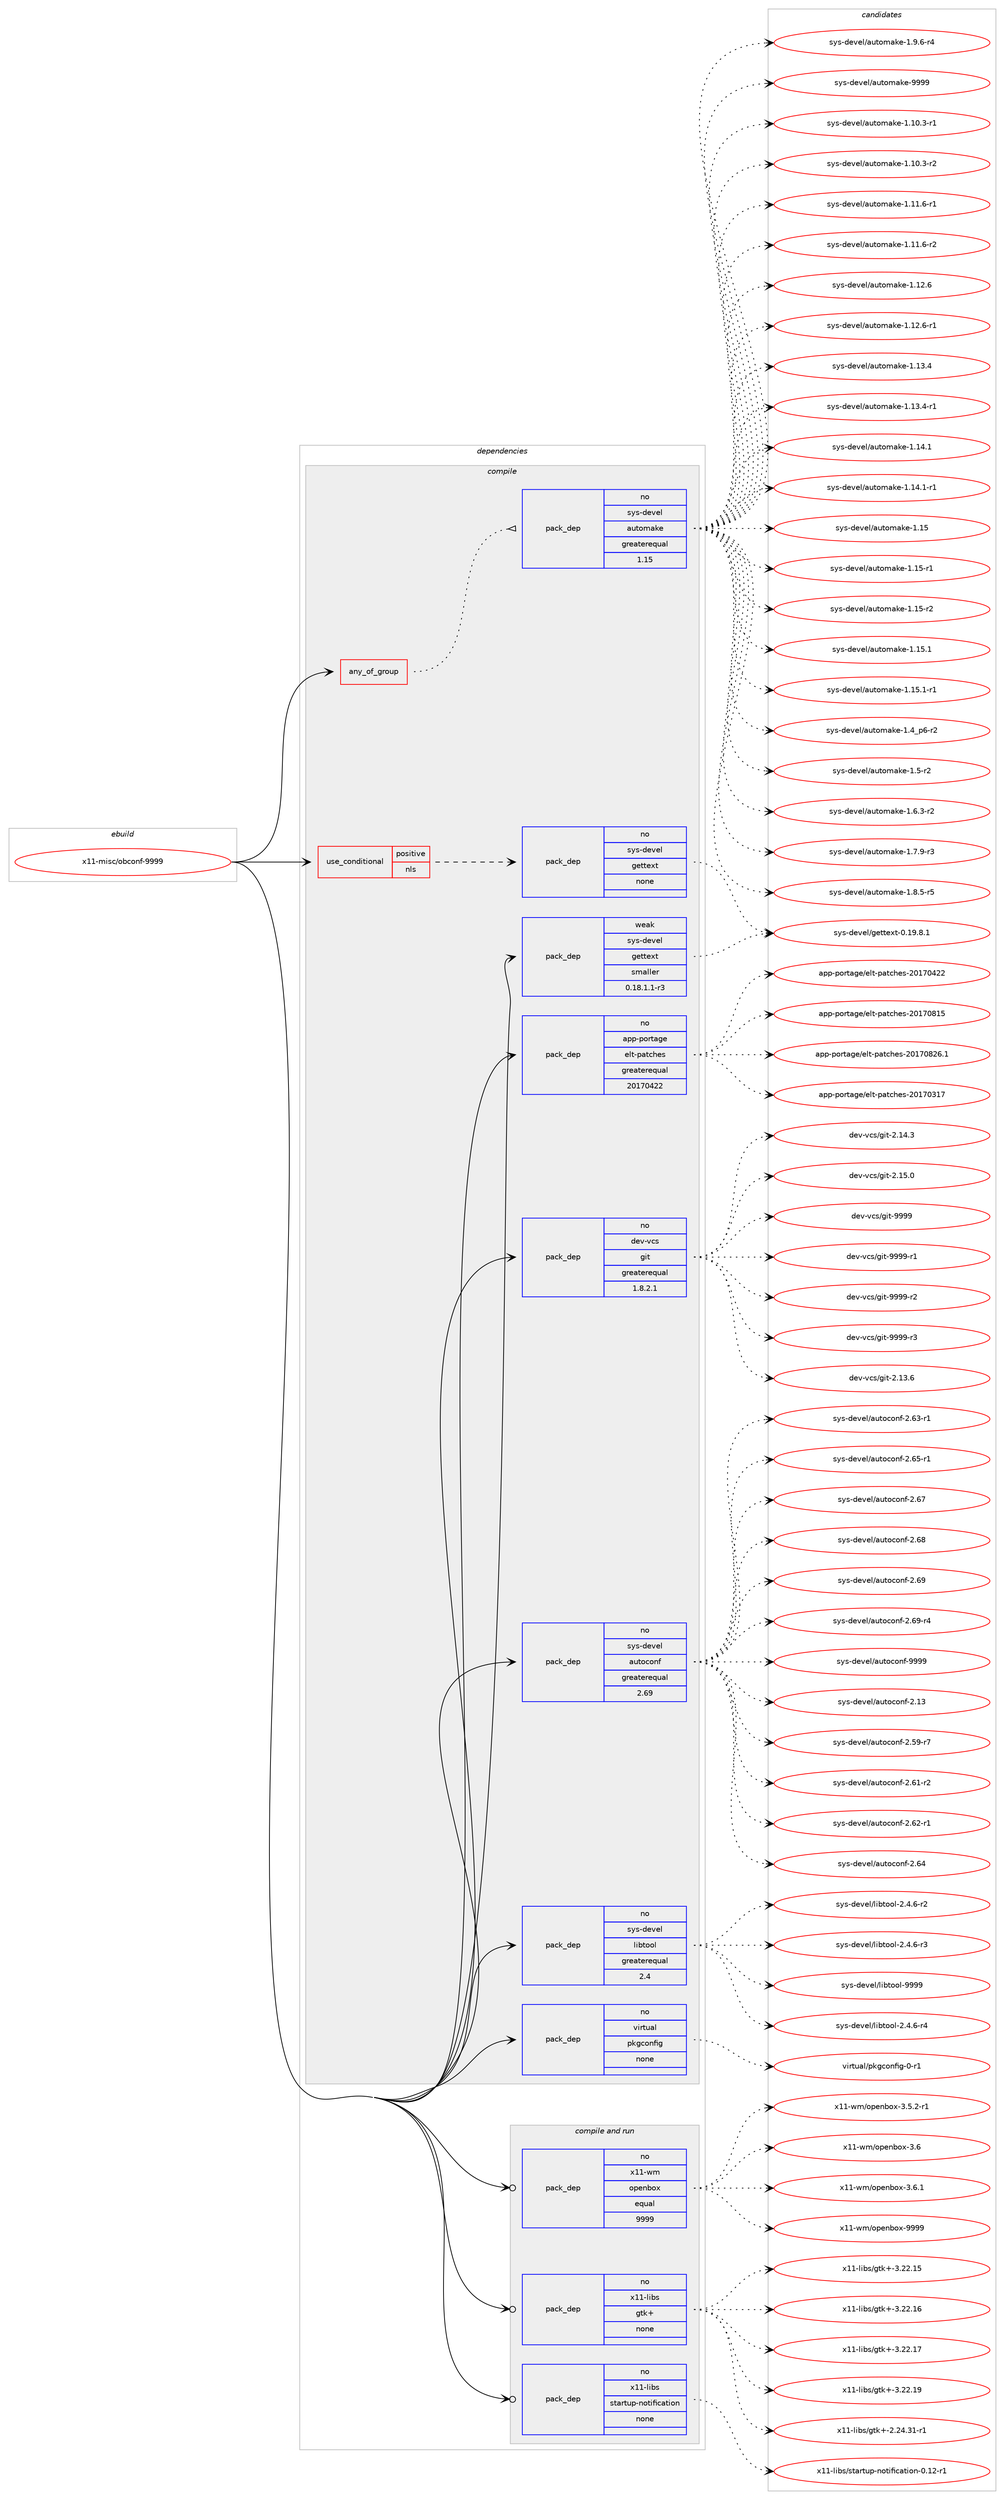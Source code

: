 digraph prolog {

# *************
# Graph options
# *************

newrank=true;
concentrate=true;
compound=true;
graph [rankdir=LR,fontname=Helvetica,fontsize=10,ranksep=1.5];#, ranksep=2.5, nodesep=0.2];
edge  [arrowhead=vee];
node  [fontname=Helvetica,fontsize=10];

# **********
# The ebuild
# **********

subgraph cluster_leftcol {
color=gray;
rank=same;
label=<<i>ebuild</i>>;
id [label="x11-misc/obconf-9999", color=red, width=4, href="../x11-misc/obconf-9999.svg"];
}

# ****************
# The dependencies
# ****************

subgraph cluster_midcol {
color=gray;
label=<<i>dependencies</i>>;
subgraph cluster_compile {
fillcolor="#eeeeee";
style=filled;
label=<<i>compile</i>>;
subgraph any9487 {
dependency523343 [label=<<TABLE BORDER="0" CELLBORDER="1" CELLSPACING="0" CELLPADDING="4"><TR><TD CELLPADDING="10">any_of_group</TD></TR></TABLE>>, shape=none, color=red];subgraph pack390319 {
dependency523344 [label=<<TABLE BORDER="0" CELLBORDER="1" CELLSPACING="0" CELLPADDING="4" WIDTH="220"><TR><TD ROWSPAN="6" CELLPADDING="30">pack_dep</TD></TR><TR><TD WIDTH="110">no</TD></TR><TR><TD>sys-devel</TD></TR><TR><TD>automake</TD></TR><TR><TD>greaterequal</TD></TR><TR><TD>1.15</TD></TR></TABLE>>, shape=none, color=blue];
}
dependency523343:e -> dependency523344:w [weight=20,style="dotted",arrowhead="oinv"];
}
id:e -> dependency523343:w [weight=20,style="solid",arrowhead="vee"];
subgraph cond123194 {
dependency523345 [label=<<TABLE BORDER="0" CELLBORDER="1" CELLSPACING="0" CELLPADDING="4"><TR><TD ROWSPAN="3" CELLPADDING="10">use_conditional</TD></TR><TR><TD>positive</TD></TR><TR><TD>nls</TD></TR></TABLE>>, shape=none, color=red];
subgraph pack390320 {
dependency523346 [label=<<TABLE BORDER="0" CELLBORDER="1" CELLSPACING="0" CELLPADDING="4" WIDTH="220"><TR><TD ROWSPAN="6" CELLPADDING="30">pack_dep</TD></TR><TR><TD WIDTH="110">no</TD></TR><TR><TD>sys-devel</TD></TR><TR><TD>gettext</TD></TR><TR><TD>none</TD></TR><TR><TD></TD></TR></TABLE>>, shape=none, color=blue];
}
dependency523345:e -> dependency523346:w [weight=20,style="dashed",arrowhead="vee"];
}
id:e -> dependency523345:w [weight=20,style="solid",arrowhead="vee"];
subgraph pack390321 {
dependency523347 [label=<<TABLE BORDER="0" CELLBORDER="1" CELLSPACING="0" CELLPADDING="4" WIDTH="220"><TR><TD ROWSPAN="6" CELLPADDING="30">pack_dep</TD></TR><TR><TD WIDTH="110">no</TD></TR><TR><TD>app-portage</TD></TR><TR><TD>elt-patches</TD></TR><TR><TD>greaterequal</TD></TR><TR><TD>20170422</TD></TR></TABLE>>, shape=none, color=blue];
}
id:e -> dependency523347:w [weight=20,style="solid",arrowhead="vee"];
subgraph pack390322 {
dependency523348 [label=<<TABLE BORDER="0" CELLBORDER="1" CELLSPACING="0" CELLPADDING="4" WIDTH="220"><TR><TD ROWSPAN="6" CELLPADDING="30">pack_dep</TD></TR><TR><TD WIDTH="110">no</TD></TR><TR><TD>dev-vcs</TD></TR><TR><TD>git</TD></TR><TR><TD>greaterequal</TD></TR><TR><TD>1.8.2.1</TD></TR></TABLE>>, shape=none, color=blue];
}
id:e -> dependency523348:w [weight=20,style="solid",arrowhead="vee"];
subgraph pack390323 {
dependency523349 [label=<<TABLE BORDER="0" CELLBORDER="1" CELLSPACING="0" CELLPADDING="4" WIDTH="220"><TR><TD ROWSPAN="6" CELLPADDING="30">pack_dep</TD></TR><TR><TD WIDTH="110">no</TD></TR><TR><TD>sys-devel</TD></TR><TR><TD>autoconf</TD></TR><TR><TD>greaterequal</TD></TR><TR><TD>2.69</TD></TR></TABLE>>, shape=none, color=blue];
}
id:e -> dependency523349:w [weight=20,style="solid",arrowhead="vee"];
subgraph pack390324 {
dependency523350 [label=<<TABLE BORDER="0" CELLBORDER="1" CELLSPACING="0" CELLPADDING="4" WIDTH="220"><TR><TD ROWSPAN="6" CELLPADDING="30">pack_dep</TD></TR><TR><TD WIDTH="110">no</TD></TR><TR><TD>sys-devel</TD></TR><TR><TD>libtool</TD></TR><TR><TD>greaterequal</TD></TR><TR><TD>2.4</TD></TR></TABLE>>, shape=none, color=blue];
}
id:e -> dependency523350:w [weight=20,style="solid",arrowhead="vee"];
subgraph pack390325 {
dependency523351 [label=<<TABLE BORDER="0" CELLBORDER="1" CELLSPACING="0" CELLPADDING="4" WIDTH="220"><TR><TD ROWSPAN="6" CELLPADDING="30">pack_dep</TD></TR><TR><TD WIDTH="110">no</TD></TR><TR><TD>virtual</TD></TR><TR><TD>pkgconfig</TD></TR><TR><TD>none</TD></TR><TR><TD></TD></TR></TABLE>>, shape=none, color=blue];
}
id:e -> dependency523351:w [weight=20,style="solid",arrowhead="vee"];
subgraph pack390326 {
dependency523352 [label=<<TABLE BORDER="0" CELLBORDER="1" CELLSPACING="0" CELLPADDING="4" WIDTH="220"><TR><TD ROWSPAN="6" CELLPADDING="30">pack_dep</TD></TR><TR><TD WIDTH="110">weak</TD></TR><TR><TD>sys-devel</TD></TR><TR><TD>gettext</TD></TR><TR><TD>smaller</TD></TR><TR><TD>0.18.1.1-r3</TD></TR></TABLE>>, shape=none, color=blue];
}
id:e -> dependency523352:w [weight=20,style="solid",arrowhead="vee"];
}
subgraph cluster_compileandrun {
fillcolor="#eeeeee";
style=filled;
label=<<i>compile and run</i>>;
subgraph pack390327 {
dependency523353 [label=<<TABLE BORDER="0" CELLBORDER="1" CELLSPACING="0" CELLPADDING="4" WIDTH="220"><TR><TD ROWSPAN="6" CELLPADDING="30">pack_dep</TD></TR><TR><TD WIDTH="110">no</TD></TR><TR><TD>x11-libs</TD></TR><TR><TD>gtk+</TD></TR><TR><TD>none</TD></TR><TR><TD></TD></TR></TABLE>>, shape=none, color=blue];
}
id:e -> dependency523353:w [weight=20,style="solid",arrowhead="odotvee"];
subgraph pack390328 {
dependency523354 [label=<<TABLE BORDER="0" CELLBORDER="1" CELLSPACING="0" CELLPADDING="4" WIDTH="220"><TR><TD ROWSPAN="6" CELLPADDING="30">pack_dep</TD></TR><TR><TD WIDTH="110">no</TD></TR><TR><TD>x11-libs</TD></TR><TR><TD>startup-notification</TD></TR><TR><TD>none</TD></TR><TR><TD></TD></TR></TABLE>>, shape=none, color=blue];
}
id:e -> dependency523354:w [weight=20,style="solid",arrowhead="odotvee"];
subgraph pack390329 {
dependency523355 [label=<<TABLE BORDER="0" CELLBORDER="1" CELLSPACING="0" CELLPADDING="4" WIDTH="220"><TR><TD ROWSPAN="6" CELLPADDING="30">pack_dep</TD></TR><TR><TD WIDTH="110">no</TD></TR><TR><TD>x11-wm</TD></TR><TR><TD>openbox</TD></TR><TR><TD>equal</TD></TR><TR><TD>9999</TD></TR></TABLE>>, shape=none, color=blue];
}
id:e -> dependency523355:w [weight=20,style="solid",arrowhead="odotvee"];
}
subgraph cluster_run {
fillcolor="#eeeeee";
style=filled;
label=<<i>run</i>>;
}
}

# **************
# The candidates
# **************

subgraph cluster_choices {
rank=same;
color=gray;
label=<<i>candidates</i>>;

subgraph choice390319 {
color=black;
nodesep=1;
choice11512111545100101118101108479711711611110997107101454946494846514511449 [label="sys-devel/automake-1.10.3-r1", color=red, width=4,href="../sys-devel/automake-1.10.3-r1.svg"];
choice11512111545100101118101108479711711611110997107101454946494846514511450 [label="sys-devel/automake-1.10.3-r2", color=red, width=4,href="../sys-devel/automake-1.10.3-r2.svg"];
choice11512111545100101118101108479711711611110997107101454946494946544511449 [label="sys-devel/automake-1.11.6-r1", color=red, width=4,href="../sys-devel/automake-1.11.6-r1.svg"];
choice11512111545100101118101108479711711611110997107101454946494946544511450 [label="sys-devel/automake-1.11.6-r2", color=red, width=4,href="../sys-devel/automake-1.11.6-r2.svg"];
choice1151211154510010111810110847971171161111099710710145494649504654 [label="sys-devel/automake-1.12.6", color=red, width=4,href="../sys-devel/automake-1.12.6.svg"];
choice11512111545100101118101108479711711611110997107101454946495046544511449 [label="sys-devel/automake-1.12.6-r1", color=red, width=4,href="../sys-devel/automake-1.12.6-r1.svg"];
choice1151211154510010111810110847971171161111099710710145494649514652 [label="sys-devel/automake-1.13.4", color=red, width=4,href="../sys-devel/automake-1.13.4.svg"];
choice11512111545100101118101108479711711611110997107101454946495146524511449 [label="sys-devel/automake-1.13.4-r1", color=red, width=4,href="../sys-devel/automake-1.13.4-r1.svg"];
choice1151211154510010111810110847971171161111099710710145494649524649 [label="sys-devel/automake-1.14.1", color=red, width=4,href="../sys-devel/automake-1.14.1.svg"];
choice11512111545100101118101108479711711611110997107101454946495246494511449 [label="sys-devel/automake-1.14.1-r1", color=red, width=4,href="../sys-devel/automake-1.14.1-r1.svg"];
choice115121115451001011181011084797117116111109971071014549464953 [label="sys-devel/automake-1.15", color=red, width=4,href="../sys-devel/automake-1.15.svg"];
choice1151211154510010111810110847971171161111099710710145494649534511449 [label="sys-devel/automake-1.15-r1", color=red, width=4,href="../sys-devel/automake-1.15-r1.svg"];
choice1151211154510010111810110847971171161111099710710145494649534511450 [label="sys-devel/automake-1.15-r2", color=red, width=4,href="../sys-devel/automake-1.15-r2.svg"];
choice1151211154510010111810110847971171161111099710710145494649534649 [label="sys-devel/automake-1.15.1", color=red, width=4,href="../sys-devel/automake-1.15.1.svg"];
choice11512111545100101118101108479711711611110997107101454946495346494511449 [label="sys-devel/automake-1.15.1-r1", color=red, width=4,href="../sys-devel/automake-1.15.1-r1.svg"];
choice115121115451001011181011084797117116111109971071014549465295112544511450 [label="sys-devel/automake-1.4_p6-r2", color=red, width=4,href="../sys-devel/automake-1.4_p6-r2.svg"];
choice11512111545100101118101108479711711611110997107101454946534511450 [label="sys-devel/automake-1.5-r2", color=red, width=4,href="../sys-devel/automake-1.5-r2.svg"];
choice115121115451001011181011084797117116111109971071014549465446514511450 [label="sys-devel/automake-1.6.3-r2", color=red, width=4,href="../sys-devel/automake-1.6.3-r2.svg"];
choice115121115451001011181011084797117116111109971071014549465546574511451 [label="sys-devel/automake-1.7.9-r3", color=red, width=4,href="../sys-devel/automake-1.7.9-r3.svg"];
choice115121115451001011181011084797117116111109971071014549465646534511453 [label="sys-devel/automake-1.8.5-r5", color=red, width=4,href="../sys-devel/automake-1.8.5-r5.svg"];
choice115121115451001011181011084797117116111109971071014549465746544511452 [label="sys-devel/automake-1.9.6-r4", color=red, width=4,href="../sys-devel/automake-1.9.6-r4.svg"];
choice115121115451001011181011084797117116111109971071014557575757 [label="sys-devel/automake-9999", color=red, width=4,href="../sys-devel/automake-9999.svg"];
dependency523344:e -> choice11512111545100101118101108479711711611110997107101454946494846514511449:w [style=dotted,weight="100"];
dependency523344:e -> choice11512111545100101118101108479711711611110997107101454946494846514511450:w [style=dotted,weight="100"];
dependency523344:e -> choice11512111545100101118101108479711711611110997107101454946494946544511449:w [style=dotted,weight="100"];
dependency523344:e -> choice11512111545100101118101108479711711611110997107101454946494946544511450:w [style=dotted,weight="100"];
dependency523344:e -> choice1151211154510010111810110847971171161111099710710145494649504654:w [style=dotted,weight="100"];
dependency523344:e -> choice11512111545100101118101108479711711611110997107101454946495046544511449:w [style=dotted,weight="100"];
dependency523344:e -> choice1151211154510010111810110847971171161111099710710145494649514652:w [style=dotted,weight="100"];
dependency523344:e -> choice11512111545100101118101108479711711611110997107101454946495146524511449:w [style=dotted,weight="100"];
dependency523344:e -> choice1151211154510010111810110847971171161111099710710145494649524649:w [style=dotted,weight="100"];
dependency523344:e -> choice11512111545100101118101108479711711611110997107101454946495246494511449:w [style=dotted,weight="100"];
dependency523344:e -> choice115121115451001011181011084797117116111109971071014549464953:w [style=dotted,weight="100"];
dependency523344:e -> choice1151211154510010111810110847971171161111099710710145494649534511449:w [style=dotted,weight="100"];
dependency523344:e -> choice1151211154510010111810110847971171161111099710710145494649534511450:w [style=dotted,weight="100"];
dependency523344:e -> choice1151211154510010111810110847971171161111099710710145494649534649:w [style=dotted,weight="100"];
dependency523344:e -> choice11512111545100101118101108479711711611110997107101454946495346494511449:w [style=dotted,weight="100"];
dependency523344:e -> choice115121115451001011181011084797117116111109971071014549465295112544511450:w [style=dotted,weight="100"];
dependency523344:e -> choice11512111545100101118101108479711711611110997107101454946534511450:w [style=dotted,weight="100"];
dependency523344:e -> choice115121115451001011181011084797117116111109971071014549465446514511450:w [style=dotted,weight="100"];
dependency523344:e -> choice115121115451001011181011084797117116111109971071014549465546574511451:w [style=dotted,weight="100"];
dependency523344:e -> choice115121115451001011181011084797117116111109971071014549465646534511453:w [style=dotted,weight="100"];
dependency523344:e -> choice115121115451001011181011084797117116111109971071014549465746544511452:w [style=dotted,weight="100"];
dependency523344:e -> choice115121115451001011181011084797117116111109971071014557575757:w [style=dotted,weight="100"];
}
subgraph choice390320 {
color=black;
nodesep=1;
choice1151211154510010111810110847103101116116101120116454846495746564649 [label="sys-devel/gettext-0.19.8.1", color=red, width=4,href="../sys-devel/gettext-0.19.8.1.svg"];
dependency523346:e -> choice1151211154510010111810110847103101116116101120116454846495746564649:w [style=dotted,weight="100"];
}
subgraph choice390321 {
color=black;
nodesep=1;
choice97112112451121111141169710310147101108116451129711699104101115455048495548514955 [label="app-portage/elt-patches-20170317", color=red, width=4,href="../app-portage/elt-patches-20170317.svg"];
choice97112112451121111141169710310147101108116451129711699104101115455048495548525050 [label="app-portage/elt-patches-20170422", color=red, width=4,href="../app-portage/elt-patches-20170422.svg"];
choice97112112451121111141169710310147101108116451129711699104101115455048495548564953 [label="app-portage/elt-patches-20170815", color=red, width=4,href="../app-portage/elt-patches-20170815.svg"];
choice971121124511211111411697103101471011081164511297116991041011154550484955485650544649 [label="app-portage/elt-patches-20170826.1", color=red, width=4,href="../app-portage/elt-patches-20170826.1.svg"];
dependency523347:e -> choice97112112451121111141169710310147101108116451129711699104101115455048495548514955:w [style=dotted,weight="100"];
dependency523347:e -> choice97112112451121111141169710310147101108116451129711699104101115455048495548525050:w [style=dotted,weight="100"];
dependency523347:e -> choice97112112451121111141169710310147101108116451129711699104101115455048495548564953:w [style=dotted,weight="100"];
dependency523347:e -> choice971121124511211111411697103101471011081164511297116991041011154550484955485650544649:w [style=dotted,weight="100"];
}
subgraph choice390322 {
color=black;
nodesep=1;
choice10010111845118991154710310511645504649514654 [label="dev-vcs/git-2.13.6", color=red, width=4,href="../dev-vcs/git-2.13.6.svg"];
choice10010111845118991154710310511645504649524651 [label="dev-vcs/git-2.14.3", color=red, width=4,href="../dev-vcs/git-2.14.3.svg"];
choice10010111845118991154710310511645504649534648 [label="dev-vcs/git-2.15.0", color=red, width=4,href="../dev-vcs/git-2.15.0.svg"];
choice1001011184511899115471031051164557575757 [label="dev-vcs/git-9999", color=red, width=4,href="../dev-vcs/git-9999.svg"];
choice10010111845118991154710310511645575757574511449 [label="dev-vcs/git-9999-r1", color=red, width=4,href="../dev-vcs/git-9999-r1.svg"];
choice10010111845118991154710310511645575757574511450 [label="dev-vcs/git-9999-r2", color=red, width=4,href="../dev-vcs/git-9999-r2.svg"];
choice10010111845118991154710310511645575757574511451 [label="dev-vcs/git-9999-r3", color=red, width=4,href="../dev-vcs/git-9999-r3.svg"];
dependency523348:e -> choice10010111845118991154710310511645504649514654:w [style=dotted,weight="100"];
dependency523348:e -> choice10010111845118991154710310511645504649524651:w [style=dotted,weight="100"];
dependency523348:e -> choice10010111845118991154710310511645504649534648:w [style=dotted,weight="100"];
dependency523348:e -> choice1001011184511899115471031051164557575757:w [style=dotted,weight="100"];
dependency523348:e -> choice10010111845118991154710310511645575757574511449:w [style=dotted,weight="100"];
dependency523348:e -> choice10010111845118991154710310511645575757574511450:w [style=dotted,weight="100"];
dependency523348:e -> choice10010111845118991154710310511645575757574511451:w [style=dotted,weight="100"];
}
subgraph choice390323 {
color=black;
nodesep=1;
choice115121115451001011181011084797117116111991111101024550464951 [label="sys-devel/autoconf-2.13", color=red, width=4,href="../sys-devel/autoconf-2.13.svg"];
choice1151211154510010111810110847971171161119911111010245504653574511455 [label="sys-devel/autoconf-2.59-r7", color=red, width=4,href="../sys-devel/autoconf-2.59-r7.svg"];
choice1151211154510010111810110847971171161119911111010245504654494511450 [label="sys-devel/autoconf-2.61-r2", color=red, width=4,href="../sys-devel/autoconf-2.61-r2.svg"];
choice1151211154510010111810110847971171161119911111010245504654504511449 [label="sys-devel/autoconf-2.62-r1", color=red, width=4,href="../sys-devel/autoconf-2.62-r1.svg"];
choice1151211154510010111810110847971171161119911111010245504654514511449 [label="sys-devel/autoconf-2.63-r1", color=red, width=4,href="../sys-devel/autoconf-2.63-r1.svg"];
choice115121115451001011181011084797117116111991111101024550465452 [label="sys-devel/autoconf-2.64", color=red, width=4,href="../sys-devel/autoconf-2.64.svg"];
choice1151211154510010111810110847971171161119911111010245504654534511449 [label="sys-devel/autoconf-2.65-r1", color=red, width=4,href="../sys-devel/autoconf-2.65-r1.svg"];
choice115121115451001011181011084797117116111991111101024550465455 [label="sys-devel/autoconf-2.67", color=red, width=4,href="../sys-devel/autoconf-2.67.svg"];
choice115121115451001011181011084797117116111991111101024550465456 [label="sys-devel/autoconf-2.68", color=red, width=4,href="../sys-devel/autoconf-2.68.svg"];
choice115121115451001011181011084797117116111991111101024550465457 [label="sys-devel/autoconf-2.69", color=red, width=4,href="../sys-devel/autoconf-2.69.svg"];
choice1151211154510010111810110847971171161119911111010245504654574511452 [label="sys-devel/autoconf-2.69-r4", color=red, width=4,href="../sys-devel/autoconf-2.69-r4.svg"];
choice115121115451001011181011084797117116111991111101024557575757 [label="sys-devel/autoconf-9999", color=red, width=4,href="../sys-devel/autoconf-9999.svg"];
dependency523349:e -> choice115121115451001011181011084797117116111991111101024550464951:w [style=dotted,weight="100"];
dependency523349:e -> choice1151211154510010111810110847971171161119911111010245504653574511455:w [style=dotted,weight="100"];
dependency523349:e -> choice1151211154510010111810110847971171161119911111010245504654494511450:w [style=dotted,weight="100"];
dependency523349:e -> choice1151211154510010111810110847971171161119911111010245504654504511449:w [style=dotted,weight="100"];
dependency523349:e -> choice1151211154510010111810110847971171161119911111010245504654514511449:w [style=dotted,weight="100"];
dependency523349:e -> choice115121115451001011181011084797117116111991111101024550465452:w [style=dotted,weight="100"];
dependency523349:e -> choice1151211154510010111810110847971171161119911111010245504654534511449:w [style=dotted,weight="100"];
dependency523349:e -> choice115121115451001011181011084797117116111991111101024550465455:w [style=dotted,weight="100"];
dependency523349:e -> choice115121115451001011181011084797117116111991111101024550465456:w [style=dotted,weight="100"];
dependency523349:e -> choice115121115451001011181011084797117116111991111101024550465457:w [style=dotted,weight="100"];
dependency523349:e -> choice1151211154510010111810110847971171161119911111010245504654574511452:w [style=dotted,weight="100"];
dependency523349:e -> choice115121115451001011181011084797117116111991111101024557575757:w [style=dotted,weight="100"];
}
subgraph choice390324 {
color=black;
nodesep=1;
choice1151211154510010111810110847108105981161111111084550465246544511450 [label="sys-devel/libtool-2.4.6-r2", color=red, width=4,href="../sys-devel/libtool-2.4.6-r2.svg"];
choice1151211154510010111810110847108105981161111111084550465246544511451 [label="sys-devel/libtool-2.4.6-r3", color=red, width=4,href="../sys-devel/libtool-2.4.6-r3.svg"];
choice1151211154510010111810110847108105981161111111084550465246544511452 [label="sys-devel/libtool-2.4.6-r4", color=red, width=4,href="../sys-devel/libtool-2.4.6-r4.svg"];
choice1151211154510010111810110847108105981161111111084557575757 [label="sys-devel/libtool-9999", color=red, width=4,href="../sys-devel/libtool-9999.svg"];
dependency523350:e -> choice1151211154510010111810110847108105981161111111084550465246544511450:w [style=dotted,weight="100"];
dependency523350:e -> choice1151211154510010111810110847108105981161111111084550465246544511451:w [style=dotted,weight="100"];
dependency523350:e -> choice1151211154510010111810110847108105981161111111084550465246544511452:w [style=dotted,weight="100"];
dependency523350:e -> choice1151211154510010111810110847108105981161111111084557575757:w [style=dotted,weight="100"];
}
subgraph choice390325 {
color=black;
nodesep=1;
choice11810511411611797108471121071039911111010210510345484511449 [label="virtual/pkgconfig-0-r1", color=red, width=4,href="../virtual/pkgconfig-0-r1.svg"];
dependency523351:e -> choice11810511411611797108471121071039911111010210510345484511449:w [style=dotted,weight="100"];
}
subgraph choice390326 {
color=black;
nodesep=1;
choice1151211154510010111810110847103101116116101120116454846495746564649 [label="sys-devel/gettext-0.19.8.1", color=red, width=4,href="../sys-devel/gettext-0.19.8.1.svg"];
dependency523352:e -> choice1151211154510010111810110847103101116116101120116454846495746564649:w [style=dotted,weight="100"];
}
subgraph choice390327 {
color=black;
nodesep=1;
choice12049494510810598115471031161074345504650524651494511449 [label="x11-libs/gtk+-2.24.31-r1", color=red, width=4,href="../x11-libs/gtk+-2.24.31-r1.svg"];
choice1204949451081059811547103116107434551465050464953 [label="x11-libs/gtk+-3.22.15", color=red, width=4,href="../x11-libs/gtk+-3.22.15.svg"];
choice1204949451081059811547103116107434551465050464954 [label="x11-libs/gtk+-3.22.16", color=red, width=4,href="../x11-libs/gtk+-3.22.16.svg"];
choice1204949451081059811547103116107434551465050464955 [label="x11-libs/gtk+-3.22.17", color=red, width=4,href="../x11-libs/gtk+-3.22.17.svg"];
choice1204949451081059811547103116107434551465050464957 [label="x11-libs/gtk+-3.22.19", color=red, width=4,href="../x11-libs/gtk+-3.22.19.svg"];
dependency523353:e -> choice12049494510810598115471031161074345504650524651494511449:w [style=dotted,weight="100"];
dependency523353:e -> choice1204949451081059811547103116107434551465050464953:w [style=dotted,weight="100"];
dependency523353:e -> choice1204949451081059811547103116107434551465050464954:w [style=dotted,weight="100"];
dependency523353:e -> choice1204949451081059811547103116107434551465050464955:w [style=dotted,weight="100"];
dependency523353:e -> choice1204949451081059811547103116107434551465050464957:w [style=dotted,weight="100"];
}
subgraph choice390328 {
color=black;
nodesep=1;
choice12049494510810598115471151169711411611711245110111116105102105999711610511111045484649504511449 [label="x11-libs/startup-notification-0.12-r1", color=red, width=4,href="../x11-libs/startup-notification-0.12-r1.svg"];
dependency523354:e -> choice12049494510810598115471151169711411611711245110111116105102105999711610511111045484649504511449:w [style=dotted,weight="100"];
}
subgraph choice390329 {
color=black;
nodesep=1;
choice12049494511910947111112101110981111204551465346504511449 [label="x11-wm/openbox-3.5.2-r1", color=red, width=4,href="../x11-wm/openbox-3.5.2-r1.svg"];
choice120494945119109471111121011109811112045514654 [label="x11-wm/openbox-3.6", color=red, width=4,href="../x11-wm/openbox-3.6.svg"];
choice1204949451191094711111210111098111120455146544649 [label="x11-wm/openbox-3.6.1", color=red, width=4,href="../x11-wm/openbox-3.6.1.svg"];
choice12049494511910947111112101110981111204557575757 [label="x11-wm/openbox-9999", color=red, width=4,href="../x11-wm/openbox-9999.svg"];
dependency523355:e -> choice12049494511910947111112101110981111204551465346504511449:w [style=dotted,weight="100"];
dependency523355:e -> choice120494945119109471111121011109811112045514654:w [style=dotted,weight="100"];
dependency523355:e -> choice1204949451191094711111210111098111120455146544649:w [style=dotted,weight="100"];
dependency523355:e -> choice12049494511910947111112101110981111204557575757:w [style=dotted,weight="100"];
}
}

}

